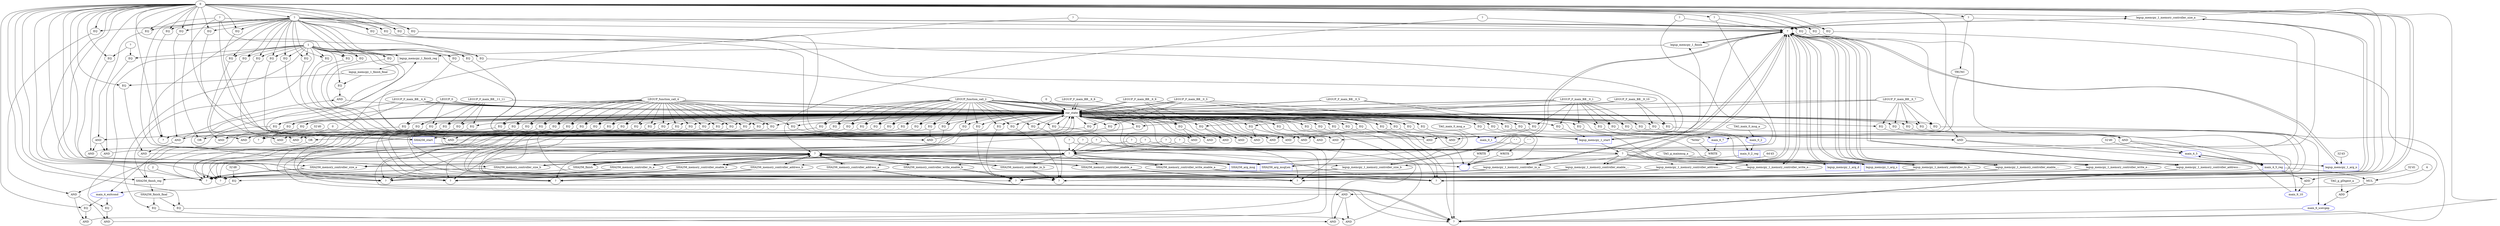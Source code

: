 //----------------------------------------------------------------------------//
// Generated by LegUp High-Level Synthesis Tool Version 4.0 (http://legup.org)
// Compiled: Sun Jul 26 12:56:54 2015
// University of Toronto
// For research and academic purposes only. Commercial use is prohibited.
// Please send bugs to: legup@eecg.toronto.edu
// Date: Thu Nov 19 11:17:59 2015
//----------------------------------------------------------------------------//

digraph {
Node0x4161960[label="?"];
Node0x438ec70[label="0"];
Node0x438ec70 -> Node0x4161960;
Node0x43a3ef0[label="EQ"];
Node0x43a3ef0 -> Node0x4161960;
Node0x43a41d0[label="EQ"];
Node0x43a41d0 -> Node0x4161960;
Node0x43a44a0[label="EQ"];
Node0x43a44a0 -> Node0x4161960;
Node0x4389990[label="?"];
Node0x438ec70 -> Node0x4389990;
Node0x438aea0[label="legup_memcpy_1_memory_controller_enable_..."];
Node0x438aea0 -> Node0x4389990;
Node0x438aea0 -> Node0x4389990;
Node0x438cec0[label="SHA256_memory_controller_enable_a"];
Node0x438cec0 -> Node0x4389990;
Node0x438cec0 -> Node0x4389990;
Node0x4391b80[label="1"];
Node0x4391b80 -> Node0x4389990;
Node0x43a49a0[label="EQ"];
Node0x43a49a0 -> Node0x4389990;
Node0x43a4c80[label="EQ"];
Node0x43a4c80 -> Node0x4389990;
Node0x43a4f40[label="EQ"];
Node0x43a4f40 -> Node0x4389990;
Node0x43a5240[label="EQ"];
Node0x43a5240 -> Node0x4389990;
Node0x43a5500[label="EQ"];
Node0x43a5500 -> Node0x4389990;
Node0x4389e90[label="?"];
Node0x438ec70 -> Node0x4389e90;
Node0x438b080[label="legup_memcpy_1_memory_controller_address..."];
Node0x438b080 -> Node0x4389e90;
Node0x438b080 -> Node0x4389e90;
Node0x438d0a0[label="SHA256_memory_controller_address_a"];
Node0x438d0a0 -> Node0x4389e90;
Node0x438d0a0 -> Node0x4389e90;
Node0x43a59b0[label="main_6_scevgep",color=blue];
Node0x43a59b0 -> Node0x4389e90;
Node0x43a6740[label="EQ"];
Node0x43a6740 -> Node0x4389e90;
Node0x43a6a00[label="EQ"];
Node0x43a6a00 -> Node0x4389e90;
Node0x43a6cc0[label="EQ"];
Node0x43a6cc0 -> Node0x4389e90;
Node0x43a6fc0[label="EQ"];
Node0x43a6fc0 -> Node0x4389e90;
Node0x43a7280[label="EQ"];
Node0x43a7280 -> Node0x4389e90;
Node0x4389f40[label="?"];
Node0x438ec70 -> Node0x4389f40;
Node0x438b200[label="legup_memcpy_1_memory_controller_write_e..."];
Node0x438b200 -> Node0x4389f40;
Node0x438b200 -> Node0x4389f40;
Node0x438bdb0[label="SHA256_memory_controller_write_enable_a"];
Node0x438bdb0 -> Node0x4389f40;
Node0x438bdb0 -> Node0x4389f40;
Node0x438ec70 -> Node0x4389f40;
Node0x43a7780[label="EQ"];
Node0x43a7780 -> Node0x4389f40;
Node0x43a7a60[label="EQ"];
Node0x43a7a60 -> Node0x4389f40;
Node0x43a7d20[label="EQ"];
Node0x43a7d20 -> Node0x4389f40;
Node0x43a8020[label="EQ"];
Node0x43a8020 -> Node0x4389f40;
Node0x43a82e0[label="EQ"];
Node0x43a82e0 -> Node0x4389f40;
Node0x438a4d0[label="?"];
Node0x438ec70 -> Node0x438a4d0;
Node0x438b3a0[label="legup_memcpy_1_memory_controller_in_a"];
Node0x438b3a0 -> Node0x438a4d0;
Node0x438b3a0 -> Node0x438a4d0;
Node0x438d460[label="SHA256_memory_controller_in_a"];
Node0x438d460 -> Node0x438a4d0;
Node0x438d460 -> Node0x438a4d0;
Node0x43a8790[label="EQ"];
Node0x43a8790 -> Node0x438a4d0;
Node0x43a8a70[label="EQ"];
Node0x43a8a70 -> Node0x438a4d0;
Node0x43a8d30[label="EQ"];
Node0x43a8d30 -> Node0x438a4d0;
Node0x43a8ff0[label="EQ"];
Node0x43a8ff0 -> Node0x438a4d0;
Node0x438a5b0[label="?"];
Node0x438ec70 -> Node0x438a5b0;
Node0x438b600[label="legup_memcpy_1_memory_controller_size_a"];
Node0x438b600 -> Node0x438a5b0;
Node0x438b600 -> Node0x438a5b0;
Node0x438d670[label="SHA256_memory_controller_size_a"];
Node0x438d670 -> Node0x438a5b0;
Node0x438d670 -> Node0x438a5b0;
Node0x43a94e0[label="2"];
Node0x43a94e0 -> Node0x438a5b0;
Node0x43a96e0[label="EQ"];
Node0x43a96e0 -> Node0x438a5b0;
Node0x43a99c0[label="EQ"];
Node0x43a99c0 -> Node0x438a5b0;
Node0x43a9c80[label="EQ"];
Node0x43a9c80 -> Node0x438a5b0;
Node0x43a9f80[label="EQ"];
Node0x43a9f80 -> Node0x438a5b0;
Node0x43aa240[label="EQ"];
Node0x43aa240 -> Node0x438a5b0;
Node0x438a6f0[label="?"];
Node0x438ec70 -> Node0x438a6f0;
Node0x438b870[label="legup_memcpy_1_memory_controller_enable_..."];
Node0x438b870 -> Node0x438a6f0;
Node0x438b870 -> Node0x438a6f0;
Node0x438d890[label="SHA256_memory_controller_enable_b"];
Node0x438d890 -> Node0x438a6f0;
Node0x438d890 -> Node0x438a6f0;
Node0x43aa790[label="EQ"];
Node0x43aa790 -> Node0x438a6f0;
Node0x43aaa70[label="EQ"];
Node0x43aaa70 -> Node0x438a6f0;
Node0x43aad30[label="EQ"];
Node0x43aad30 -> Node0x438a6f0;
Node0x43aaff0[label="EQ"];
Node0x43aaff0 -> Node0x438a6f0;
Node0x438a7c0[label="?"];
Node0x438ec70 -> Node0x438a7c0;
Node0x438ba30[label="legup_memcpy_1_memory_controller_address..."];
Node0x438ba30 -> Node0x438a7c0;
Node0x438ba30 -> Node0x438a7c0;
Node0x438da50[label="SHA256_memory_controller_address_b"];
Node0x438da50 -> Node0x438a7c0;
Node0x438da50 -> Node0x438a7c0;
Node0x43ab4e0[label="EQ"];
Node0x43ab4e0 -> Node0x438a7c0;
Node0x43ab7c0[label="EQ"];
Node0x43ab7c0 -> Node0x438a7c0;
Node0x43aba80[label="EQ"];
Node0x43aba80 -> Node0x438a7c0;
Node0x43abd40[label="EQ"];
Node0x43abd40 -> Node0x438a7c0;
Node0x438a890[label="?"];
Node0x438ec70 -> Node0x438a890;
Node0x438bbf0[label="legup_memcpy_1_memory_controller_write_e..."];
Node0x438bbf0 -> Node0x438a890;
Node0x438bbf0 -> Node0x438a890;
Node0x438dc10[label="SHA256_memory_controller_write_enable_b"];
Node0x438dc10 -> Node0x438a890;
Node0x438dc10 -> Node0x438a890;
Node0x43ac230[label="EQ"];
Node0x43ac230 -> Node0x438a890;
Node0x43ac510[label="EQ"];
Node0x43ac510 -> Node0x438a890;
Node0x43ac7d0[label="EQ"];
Node0x43ac7d0 -> Node0x438a890;
Node0x43aca90[label="EQ"];
Node0x43aca90 -> Node0x438a890;
Node0x438a560[label="?"];
Node0x438ec70 -> Node0x438a560;
Node0x438b5b0[label="legup_memcpy_1_memory_controller_in_b"];
Node0x438b5b0 -> Node0x438a560;
Node0x438b5b0 -> Node0x438a560;
Node0x438d620[label="SHA256_memory_controller_in_b"];
Node0x438d620 -> Node0x438a560;
Node0x438d620 -> Node0x438a560;
Node0x43acf80[label="EQ"];
Node0x43acf80 -> Node0x438a560;
Node0x43ad260[label="EQ"];
Node0x43ad260 -> Node0x438a560;
Node0x43ad520[label="EQ"];
Node0x43ad520 -> Node0x438a560;
Node0x43ad7e0[label="EQ"];
Node0x43ad7e0 -> Node0x438a560;
Node0x438aa70[label="?"];
Node0x438ec70 -> Node0x438aa70;
Node0x438bff0[label="legup_memcpy_1_memory_controller_size_b"];
Node0x438bff0 -> Node0x438aa70;
Node0x438bff0 -> Node0x438aa70;
Node0x438dfd0[label="SHA256_memory_controller_size_b"];
Node0x438dfd0 -> Node0x438aa70;
Node0x438dfd0 -> Node0x438aa70;
Node0x43adcd0[label="EQ"];
Node0x43adcd0 -> Node0x438aa70;
Node0x43adfb0[label="EQ"];
Node0x43adfb0 -> Node0x438aa70;
Node0x43ae270[label="EQ"];
Node0x43ae270 -> Node0x438aa70;
Node0x43ae530[label="EQ"];
Node0x43ae530 -> Node0x438aa70;
Node0x438ac10[label="?"];
Node0x43ae8e0[label="0"];
Node0x43ae8e0 -> Node0x438ac10;
Node0x43aeb00[label="32'd0"];
Node0x43aeb00 -> Node0x438ac10;
Node0x43aed20[label="EQ"];
Node0x43aed20 -> Node0x438ac10;
Node0x43aeff0[label="EQ"];
Node0x43aeff0 -> Node0x438ac10;
Node0x43b3bb0[label="",color=blue,color=blue,color=blue];
Node0x43b3cb0[label="WRITE"];
Node0x43b3cb0 -> Node0x43b3bb0;
Node0x43b40f0[label="WRITE"];
Node0x43b40f0 -> Node0x43b3bb0;
Node0x43b4580[label="WRITE"];
Node0x43b4580 -> Node0x43b3bb0;
Node0x43b4990[label="EQ"];
Node0x43b4990 -> Node0x43b3bb0;
Node0x43b4c70[label="EQ"];
Node0x43b4c70 -> Node0x43b3bb0;
Node0x43b4f50[label="EQ"];
Node0x43b4f50 -> Node0x43b3bb0;
Node0x4389900[label="?"];
Node0x4389900 -> Node0x43a3ef0;
Node0x438ec70 -> Node0x43a3ef0;
Node0x438f560[label="cur_state",shape=box];
Node0x438f560 -> Node0x43a41d0;
Node0x438f6a0[label="LEGUP_0"];
Node0x438f6a0 -> Node0x43a41d0;
Node0x438f560 -> Node0x43a44a0;
Node0x43904d0[label="LEGUP_F_main_BB__11_11"];
Node0x43904d0 -> Node0x43a44a0;
Node0x438ace0[label="?"];
Node0x438ace0 -> Node0x438aea0;
Node0x41120b0[label="?"];
Node0x41120b0 -> Node0x438aea0;
Node0x438cd70[label="?"];
Node0x438cd70 -> Node0x438cec0;
Node0x43b8af0[label="?"];
Node0x43b8af0 -> Node0x438cec0;
Node0x438f560 -> Node0x43a49a0;
Node0x438f960[label="LEGUP_function_call_2"];
Node0x438f960 -> Node0x43a49a0;
Node0x438f560 -> Node0x43a4c80;
Node0x438f960 -> Node0x43a4c80;
Node0x438f560 -> Node0x43a4f40;
Node0x438fa50[label="LEGUP_function_call_4"];
Node0x438fa50 -> Node0x43a4f40;
Node0x438f560 -> Node0x43a5240;
Node0x438fa50 -> Node0x43a5240;
Node0x438f560 -> Node0x43a5500;
Node0x4390760[label="LEGUP_F_main_BB__6_7"];
Node0x4390760 -> Node0x43a5500;
Node0x438ace0 -> Node0x438b080;
Node0x41120b0 -> Node0x438b080;
Node0x438cd70 -> Node0x438d0a0;
Node0x43b8af0 -> Node0x438d0a0;
Node0x43a5bb0[label="ADD"];
Node0x43a5bb0 -> Node0x43a59b0;
Node0x43a6480[label="EQ"];
Node0x43a6480 -> Node0x43a59b0;
Node0x438f560 -> Node0x43a6740;
Node0x438f960 -> Node0x43a6740;
Node0x438f560 -> Node0x43a6a00;
Node0x438f960 -> Node0x43a6a00;
Node0x438f560 -> Node0x43a6cc0;
Node0x438fa50 -> Node0x43a6cc0;
Node0x438f560 -> Node0x43a6fc0;
Node0x438fa50 -> Node0x43a6fc0;
Node0x438f560 -> Node0x43a7280;
Node0x4390760 -> Node0x43a7280;
Node0x438ace0 -> Node0x438b200;
Node0x41120b0 -> Node0x438b200;
Node0x438cd70 -> Node0x438bdb0;
Node0x43b8af0 -> Node0x438bdb0;
Node0x438f560 -> Node0x43a7780;
Node0x438f960 -> Node0x43a7780;
Node0x438f560 -> Node0x43a7a60;
Node0x438f960 -> Node0x43a7a60;
Node0x438f560 -> Node0x43a7d20;
Node0x438fa50 -> Node0x43a7d20;
Node0x438f560 -> Node0x43a8020;
Node0x438fa50 -> Node0x43a8020;
Node0x438f560 -> Node0x43a82e0;
Node0x4390760 -> Node0x43a82e0;
Node0x438ace0 -> Node0x438b3a0;
Node0x41120b0 -> Node0x438b3a0;
Node0x438cd70 -> Node0x438d460;
Node0x43b8af0 -> Node0x438d460;
Node0x438f560 -> Node0x43a8790;
Node0x438f960 -> Node0x43a8790;
Node0x438f560 -> Node0x43a8a70;
Node0x438f960 -> Node0x43a8a70;
Node0x438f560 -> Node0x43a8d30;
Node0x438fa50 -> Node0x43a8d30;
Node0x438f560 -> Node0x43a8ff0;
Node0x438fa50 -> Node0x43a8ff0;
Node0x438ace0 -> Node0x438b600;
Node0x438ec70 -> Node0x438b600;
Node0x41120b0 -> Node0x438b600;
Node0x438cd70 -> Node0x438d670;
Node0x438ec70 -> Node0x438d670;
Node0x43b8af0 -> Node0x438d670;
Node0x438f560 -> Node0x43a96e0;
Node0x438f960 -> Node0x43a96e0;
Node0x438f560 -> Node0x43a99c0;
Node0x438f960 -> Node0x43a99c0;
Node0x438f560 -> Node0x43a9c80;
Node0x438fa50 -> Node0x43a9c80;
Node0x438f560 -> Node0x43a9f80;
Node0x438fa50 -> Node0x43a9f80;
Node0x438f560 -> Node0x43aa240;
Node0x4390760 -> Node0x43aa240;
Node0x438ace0 -> Node0x438b870;
Node0x41120b0 -> Node0x438b870;
Node0x438cd70 -> Node0x438d890;
Node0x43b8af0 -> Node0x438d890;
Node0x438f560 -> Node0x43aa790;
Node0x438f960 -> Node0x43aa790;
Node0x438f560 -> Node0x43aaa70;
Node0x438f960 -> Node0x43aaa70;
Node0x438f560 -> Node0x43aad30;
Node0x438fa50 -> Node0x43aad30;
Node0x438f560 -> Node0x43aaff0;
Node0x438fa50 -> Node0x43aaff0;
Node0x438ace0 -> Node0x438ba30;
Node0x41120b0 -> Node0x438ba30;
Node0x438cd70 -> Node0x438da50;
Node0x43b8af0 -> Node0x438da50;
Node0x438f560 -> Node0x43ab4e0;
Node0x438f960 -> Node0x43ab4e0;
Node0x438f560 -> Node0x43ab7c0;
Node0x438f960 -> Node0x43ab7c0;
Node0x438f560 -> Node0x43aba80;
Node0x438fa50 -> Node0x43aba80;
Node0x438f560 -> Node0x43abd40;
Node0x438fa50 -> Node0x43abd40;
Node0x438ace0 -> Node0x438bbf0;
Node0x41120b0 -> Node0x438bbf0;
Node0x438cd70 -> Node0x438dc10;
Node0x43b8af0 -> Node0x438dc10;
Node0x438f560 -> Node0x43ac230;
Node0x438f960 -> Node0x43ac230;
Node0x438f560 -> Node0x43ac510;
Node0x438f960 -> Node0x43ac510;
Node0x438f560 -> Node0x43ac7d0;
Node0x438fa50 -> Node0x43ac7d0;
Node0x438f560 -> Node0x43aca90;
Node0x438fa50 -> Node0x43aca90;
Node0x438ace0 -> Node0x438b5b0;
Node0x41120b0 -> Node0x438b5b0;
Node0x438cd70 -> Node0x438d620;
Node0x43b8af0 -> Node0x438d620;
Node0x438f560 -> Node0x43acf80;
Node0x438f960 -> Node0x43acf80;
Node0x438f560 -> Node0x43ad260;
Node0x438f960 -> Node0x43ad260;
Node0x438f560 -> Node0x43ad520;
Node0x438fa50 -> Node0x43ad520;
Node0x438f560 -> Node0x43ad7e0;
Node0x438fa50 -> Node0x43ad7e0;
Node0x438ace0 -> Node0x438bff0;
Node0x438ec70 -> Node0x438bff0;
Node0x41120b0 -> Node0x438bff0;
Node0x438cd70 -> Node0x438dfd0;
Node0x438ec70 -> Node0x438dfd0;
Node0x43b8af0 -> Node0x438dfd0;
Node0x438f560 -> Node0x43adcd0;
Node0x438f960 -> Node0x43adcd0;
Node0x438f560 -> Node0x43adfb0;
Node0x438f960 -> Node0x43adfb0;
Node0x438f560 -> Node0x43ae270;
Node0x438fa50 -> Node0x43ae270;
Node0x438f560 -> Node0x43ae530;
Node0x438fa50 -> Node0x43ae530;
Node0x438f560 -> Node0x43aed20;
Node0x438f6a0 -> Node0x43aed20;
Node0x438f560 -> Node0x43aeff0;
Node0x43904d0 -> Node0x43aeff0;
Node0x43b3ed0[label="\" \""];
Node0x43b3ed0 -> Node0x43b3cb0;
Node0x43b4310[label="\"%04x\""];
Node0x43b4310 -> Node0x43b40f0;
Node0x43b0000[label="main_6_7",color=blue];
Node0x43b0000 -> Node0x43b40f0;
Node0x43b4790[label="\" \""];
Node0x43b4790 -> Node0x43b4580;
Node0x438f560 -> Node0x43b4990;
Node0x438ffe0[label="LEGUP_F_main_BB__0_5"];
Node0x438ffe0 -> Node0x43b4990;
Node0x438f560 -> Node0x43b4c70;
Node0x4390c00[label="LEGUP_F_main_BB__6_9"];
Node0x4390c00 -> Node0x43b4c70;
Node0x438f560 -> Node0x43b4f50;
Node0x43904d0 -> Node0x43b4f50;
Node0x438ec70 -> Node0x4389900;
Node0x438f6a0 -> Node0x438f560;
Node0x438f800[label="LEGUP_F_main_BB__0_1"];
Node0x438f800 -> Node0x438f560;
Node0x438f6a0 -> Node0x438f560;
Node0x438f800 -> Node0x438f560;
Node0x438f960 -> Node0x438f560;
Node0x438f960 -> Node0x438f560;
Node0x438fb10[label="LEGUP_F_main_BB__0_3"];
Node0x438fb10 -> Node0x438f560;
Node0x438f960 -> Node0x438f560;
Node0x438fb10 -> Node0x438f560;
Node0x438fa50 -> Node0x438f560;
Node0x438fa50 -> Node0x438f560;
Node0x438ffe0 -> Node0x438f560;
Node0x438fa50 -> Node0x438f560;
Node0x438ffe0 -> Node0x438f560;
Node0x4390280[label="LEGUP_F_main_BB__4_6"];
Node0x4390280 -> Node0x438f560;
Node0x4390280 -> Node0x438f560;
Node0x43904d0 -> Node0x438f560;
Node0x4390760 -> Node0x438f560;
Node0x4390760 -> Node0x438f560;
Node0x43909b0[label="LEGUP_F_main_BB__6_8"];
Node0x43909b0 -> Node0x438f560;
Node0x43909b0 -> Node0x438f560;
Node0x4390c00 -> Node0x438f560;
Node0x4390c00 -> Node0x438f560;
Node0x4390e50[label="LEGUP_F_main_BB__9_10"];
Node0x4390e50 -> Node0x438f560;
Node0x4390e50 -> Node0x438f560;
Node0x4390280 -> Node0x438f560;
Node0x43904d0 -> Node0x438f560;
Node0x438f6a0 -> Node0x438f560;
Node0x4391190[label="0"];
Node0x4391190 -> Node0x438f560;
Node0x4391390[label="AND"];
Node0x4391390 -> Node0x438f560;
Node0x4391da0[label="AND"];
Node0x4391da0 -> Node0x438f560;
Node0x4392860[label="AND"];
Node0x4392860 -> Node0x438f560;
Node0x4392d90[label="AND"];
Node0x4392d90 -> Node0x438f560;
Node0x4393630[label="AND"];
Node0x4393630 -> Node0x438f560;
Node0x4393b60[label="AND"];
Node0x4393b60 -> Node0x438f560;
Node0x4394300[label="AND"];
Node0x4394300 -> Node0x438f560;
Node0x4395760[label="AND"];
Node0x4395760 -> Node0x438f560;
Node0x4395c90[label="AND"];
Node0x4395c90 -> Node0x438f560;
Node0x43963e0[label="AND"];
Node0x43963e0 -> Node0x438f560;
Node0x4396910[label="AND"];
Node0x4396910 -> Node0x438f560;
Node0x43970b0[label="AND"];
Node0x43970b0 -> Node0x438f560;
Node0x4398590[label="AND"];
Node0x4398590 -> Node0x438f560;
Node0x4398ac0[label="AND"];
Node0x4398ac0 -> Node0x438f560;
Node0x4399260[label="AND"];
Node0x4399260 -> Node0x438f560;
Node0x4399790[label="AND"];
Node0x4399790 -> Node0x438f560;
Node0x4399f30[label="AND"];
Node0x4399f30 -> Node0x438f560;
Node0x439ca80[label="AND"];
Node0x439ca80 -> Node0x438f560;
Node0x439cfb0[label="AND"];
Node0x439cfb0 -> Node0x438f560;
Node0x439d750[label="AND"];
Node0x439d750 -> Node0x438f560;
Node0x439dc80[label="AND"];
Node0x439dc80 -> Node0x438f560;
Node0x439e420[label="AND"];
Node0x439e420 -> Node0x438f560;
Node0x439e950[label="AND"];
Node0x439e950 -> Node0x438f560;
Node0x439f0f0[label="AND"];
Node0x439f0f0 -> Node0x438f560;
Node0x439f620[label="AND"];
Node0x439f620 -> Node0x438f560;
Node0x439bcd0[label="AND"];
Node0x439bcd0 -> Node0x438f560;
Node0x439fb80[label="AND"];
Node0x439fb80 -> Node0x438f560;
Node0x43a0340[label="AND"];
Node0x43a0340 -> Node0x438f560;
Node0x43a0870[label="EQ"];
Node0x43a0870 -> Node0x438f560;
Node0x4389900 -> Node0x438ace0;
Node0x438a640[label="?"];
Node0x438a640 -> Node0x438ace0;
Node0x438ab40[label="?"];
Node0x438ab40 -> Node0x438ace0;
Node0x4387150[label="?"];
Node0x4387150 -> Node0x438ace0;
Node0x43873b0[label="?"];
Node0x43873b0 -> Node0x438ace0;
Node0x4160130[label="?"];
Node0x4160130 -> Node0x438ace0;
Node0x4160610[label="?"];
Node0x4160610 -> Node0x438ace0;
Node0x438c530[label="legup_memcpy_1_start",shape=box,color=blue];
Node0x438c530 -> Node0x438ace0;
Node0x438aea0 -> Node0x438ace0;
Node0x438b080 -> Node0x438ace0;
Node0x438b200 -> Node0x438ace0;
Node0x438b3a0 -> Node0x438ace0;
Node0x438b600 -> Node0x438ace0;
Node0x438b870 -> Node0x438ace0;
Node0x438ba30 -> Node0x438ace0;
Node0x438bbf0 -> Node0x438ace0;
Node0x438b5b0 -> Node0x438ace0;
Node0x438bff0 -> Node0x438ace0;
Node0x438c6d0[label="legup_memcpy_1_finish"];
Node0x438c6d0 -> Node0x438ace0;
Node0x438c890[label="legup_memcpy_1_arg_d",shape=box,color=blue];
Node0x438c890 -> Node0x438ace0;
Node0x438ca50[label="legup_memcpy_1_arg_s",shape=box,color=blue];
Node0x438ca50 -> Node0x438ace0;
Node0x438cc10[label="legup_memcpy_1_arg_n",shape=box,color=blue];
Node0x438cc10 -> Node0x438ace0;
Node0x410a830[label="?"];
Node0x410a830 -> Node0x41120b0;
Node0x410edc0[label="?"];
Node0x410edc0 -> Node0x41120b0;
Node0x4111ef0[label="?"];
Node0x4111ef0 -> Node0x41120b0;
Node0x4109180[label="?"];
Node0x4109180 -> Node0x41120b0;
Node0x4161480[label="?"];
Node0x4161480 -> Node0x41120b0;
Node0x41091d0[label="?"];
Node0x41091d0 -> Node0x41120b0;
Node0x410a310[label="?"];
Node0x410a310 -> Node0x41120b0;
Node0x438c530 -> Node0x41120b0;
Node0x4389900 -> Node0x438cd70;
Node0x438a640 -> Node0x438cd70;
Node0x438ab40 -> Node0x438cd70;
Node0x4387150 -> Node0x438cd70;
Node0x43873b0 -> Node0x438cd70;
Node0x4160130 -> Node0x438cd70;
Node0x4160610 -> Node0x438cd70;
Node0x438e380[label="SHA256_start",shape=box,color=blue];
Node0x438e380 -> Node0x438cd70;
Node0x438cec0 -> Node0x438cd70;
Node0x438d0a0 -> Node0x438cd70;
Node0x438bdb0 -> Node0x438cd70;
Node0x438d460 -> Node0x438cd70;
Node0x438d670 -> Node0x438cd70;
Node0x438d890 -> Node0x438cd70;
Node0x438da50 -> Node0x438cd70;
Node0x438dc10 -> Node0x438cd70;
Node0x438d620 -> Node0x438cd70;
Node0x438dfd0 -> Node0x438cd70;
Node0x438e520[label="SHA256_finish"];
Node0x438e520 -> Node0x438cd70;
Node0x438e6e0[label="SHA256_arg_msg",shape=box,color=blue];
Node0x438e6e0 -> Node0x438cd70;
Node0x438e8a0[label="SHA256_arg_msgLen",shape=box,color=blue];
Node0x438e8a0 -> Node0x438cd70;
Node0x410a830 -> Node0x43b8af0;
Node0x410edc0 -> Node0x43b8af0;
Node0x4111ef0 -> Node0x43b8af0;
Node0x4109180 -> Node0x43b8af0;
Node0x4161480 -> Node0x43b8af0;
Node0x41091d0 -> Node0x43b8af0;
Node0x410a310 -> Node0x43b8af0;
Node0x438e380 -> Node0x43b8af0;
Node0x43a5dd0[label="`TAG_g_gDigest_a"];
Node0x43a5dd0 -> Node0x43a5bb0;
Node0x43a5ff0[label="MUL"];
Node0x43a5ff0 -> Node0x43a5bb0;
Node0x438f560 -> Node0x43a6480;
Node0x4390760 -> Node0x43a6480;
Node0x43b00e0[label="TRUNC"];
Node0x43b00e0 -> Node0x43b0000;
Node0x43b0370[label="EQ"];
Node0x43b0370 -> Node0x43b0000;
Node0x4391590[label="EQ"];
Node0x4391590 -> Node0x4391390;
Node0x4391890[label="EQ"];
Node0x4391890 -> Node0x4391390;
Node0x4391f80[label="AND"];
Node0x4391f80 -> Node0x4391da0;
Node0x43924f0[label="EQ"];
Node0x43924f0 -> Node0x4391da0;
Node0x4391f80 -> Node0x4392860;
Node0x4392ab0[label="EQ"];
Node0x4392ab0 -> Node0x4392860;
Node0x43930a0[label="EQ"];
Node0x43930a0 -> Node0x4392d90;
Node0x4393370[label="EQ"];
Node0x4393370 -> Node0x4392d90;
Node0x43930a0 -> Node0x4393630;
Node0x4393880[label="EQ"];
Node0x4393880 -> Node0x4393630;
Node0x4393d40[label="EQ"];
Node0x4393d40 -> Node0x4393b60;
Node0x4394040[label="EQ"];
Node0x4394040 -> Node0x4393b60;
Node0x43944e0[label="AND"];
Node0x43944e0 -> Node0x4394300;
Node0x4394a50[label="EQ"];
Node0x4394a50 -> Node0x4394300;
Node0x43944e0 -> Node0x4395760;
Node0x43959b0[label="EQ"];
Node0x43959b0 -> Node0x4395760;
Node0x4395e70[label="EQ"];
Node0x4395e70 -> Node0x4395c90;
Node0x4396120[label="EQ"];
Node0x4396120 -> Node0x4395c90;
Node0x4395e70 -> Node0x43963e0;
Node0x4396630[label="EQ"];
Node0x4396630 -> Node0x43963e0;
Node0x4396af0[label="EQ"];
Node0x4396af0 -> Node0x4396910;
Node0x4396df0[label="EQ"];
Node0x4396df0 -> Node0x4396910;
Node0x4397290[label="AND"];
Node0x4397290 -> Node0x43970b0;
Node0x4397800[label="EQ"];
Node0x4397800 -> Node0x43970b0;
Node0x4397290 -> Node0x4398590;
Node0x43987e0[label="EQ"];
Node0x43987e0 -> Node0x4398590;
Node0x4398ca0[label="EQ"];
Node0x4398ca0 -> Node0x4398ac0;
Node0x4398fa0[label="EQ"];
Node0x4398fa0 -> Node0x4398ac0;
Node0x4398ca0 -> Node0x4399260;
Node0x43994b0[label="EQ"];
Node0x43994b0 -> Node0x4399260;
Node0x4399970[label="EQ"];
Node0x4399970 -> Node0x4399790;
Node0x4399c70[label="EQ"];
Node0x4399c70 -> Node0x4399790;
Node0x439a110[label="AND"];
Node0x439a110 -> Node0x4399f30;
Node0x439a680[label="EQ"];
Node0x439a680 -> Node0x4399f30;
Node0x439a110 -> Node0x439ca80;
Node0x439ccd0[label="EQ"];
Node0x439ccd0 -> Node0x439ca80;
Node0x439d190[label="EQ"];
Node0x439d190 -> Node0x439cfb0;
Node0x439d490[label="EQ"];
Node0x439d490 -> Node0x439cfb0;
Node0x439d190 -> Node0x439d750;
Node0x439d9a0[label="EQ"];
Node0x439d9a0 -> Node0x439d750;
Node0x439de60[label="EQ"];
Node0x439de60 -> Node0x439dc80;
Node0x439e160[label="EQ"];
Node0x439e160 -> Node0x439dc80;
Node0x439de60 -> Node0x439e420;
Node0x439e670[label="EQ"];
Node0x439e670 -> Node0x439e420;
Node0x439eb30[label="EQ"];
Node0x439eb30 -> Node0x439e950;
Node0x439ee30[label="EQ"];
Node0x439ee30 -> Node0x439e950;
Node0x439eb30 -> Node0x439f0f0;
Node0x439f340[label="EQ"];
Node0x439f340 -> Node0x439f0f0;
Node0x439beb0[label="EQ"];
Node0x439beb0 -> Node0x439f620;
Node0x439f870[label="EQ"];
Node0x439f870 -> Node0x439f620;
Node0x439beb0 -> Node0x439bcd0;
Node0x439c1b0[label="EQ"];
Node0x439c1b0 -> Node0x439bcd0;
Node0x439fd80[label="EQ"];
Node0x439fd80 -> Node0x439fb80;
Node0x43a0080[label="EQ"];
Node0x43a0080 -> Node0x439fb80;
Node0x439fd80 -> Node0x43a0340;
Node0x43a0590[label="EQ"];
Node0x43a0590 -> Node0x43a0340;
Node0x4160610 -> Node0x43a0870;
Node0x4391b80 -> Node0x43a0870;
Node0x438ec70 -> Node0x438a640;
Node0x438ec70 -> Node0x438ab40;
Node0x4391b80 -> Node0x438c530;
Node0x438ec70 -> Node0x438c530;
Node0x43b1080[label="EQ"];
Node0x43b1080 -> Node0x438c530;
Node0x43b1350[label="EQ"];
Node0x43b1350 -> Node0x438c530;
Node0x438ace0 -> Node0x438c6d0;
Node0x41120b0 -> Node0x438c6d0;
Node0x438ace0 -> Node0x438c890;
Node0x438f160[label="main_0_1",color=blue];
Node0x438f160 -> Node0x438c890;
Node0x43a0b80[label="EQ"];
Node0x43a0b80 -> Node0x438c890;
Node0x41120b0 -> Node0x438c890;
Node0x438ace0 -> Node0x438ca50;
Node0x43a0f60[label="`TAG_g_mainmsg_a"];
Node0x43a0f60 -> Node0x438ca50;
Node0x43a1180[label="EQ"];
Node0x43a1180 -> Node0x438ca50;
Node0x41120b0 -> Node0x438ca50;
Node0x438ace0 -> Node0x438cc10;
Node0x43a1560[label="32'd3"];
Node0x43a1560 -> Node0x438cc10;
Node0x43a1780[label="EQ"];
Node0x43a1780 -> Node0x438cc10;
Node0x41120b0 -> Node0x438cc10;
Node0x4391b80 -> Node0x438e380;
Node0x438ec70 -> Node0x438e380;
Node0x43b2bb0[label="EQ"];
Node0x43b2bb0 -> Node0x438e380;
Node0x43b2e80[label="EQ"];
Node0x43b2e80 -> Node0x438e380;
Node0x438cd70 -> Node0x438e520;
Node0x43b8af0 -> Node0x438e520;
Node0x438cd70 -> Node0x438e6e0;
Node0x43a2930[label="main_0_2_reg",shape=box,color=blue];
Node0x43a2930 -> Node0x438e6e0;
Node0x43a3510[label="EQ"];
Node0x43a3510 -> Node0x438e6e0;
Node0x43b8af0 -> Node0x438e6e0;
Node0x438cd70 -> Node0x438e8a0;
Node0x43a38f0[label="64'd3"];
Node0x43a38f0 -> Node0x438e8a0;
Node0x43a3b10[label="EQ"];
Node0x43a3b10 -> Node0x438e8a0;
Node0x43b8af0 -> Node0x438e8a0;
Node0x43a6210[label="4"];
Node0x43a6210 -> Node0x43a5ff0;
Node0x439aca0[label="main_4_5_reg",shape=box,color=blue,color=blue];
Node0x439aca0 -> Node0x43a5ff0;
Node0x438a640 -> Node0x43b00e0;
Node0x438f560 -> Node0x43b0370;
Node0x4390c00 -> Node0x43b0370;
Node0x438f560 -> Node0x4391590;
Node0x438f6a0 -> Node0x4391590;
Node0x4389900 -> Node0x4391890;
Node0x4391b80 -> Node0x4391890;
Node0x4391590 -> Node0x4391f80;
Node0x4392210[label="EQ"];
Node0x4392210 -> Node0x4391f80;
Node0x4160f30[label="?"];
Node0x4160f30 -> Node0x43924f0;
Node0x4391b80 -> Node0x43924f0;
Node0x4160f30 -> Node0x4392ab0;
Node0x438ec70 -> Node0x4392ab0;
Node0x438f560 -> Node0x43930a0;
Node0x438f800 -> Node0x43930a0;
Node0x4389900 -> Node0x4393370;
Node0x4391b80 -> Node0x4393370;
Node0x4389900 -> Node0x4393880;
Node0x438ec70 -> Node0x4393880;
Node0x438f560 -> Node0x4393d40;
Node0x438f960 -> Node0x4393d40;
Node0x4389900 -> Node0x4394040;
Node0x4391b80 -> Node0x4394040;
Node0x4393d40 -> Node0x43944e0;
Node0x4394770[label="EQ"];
Node0x4394770 -> Node0x43944e0;
Node0x4394c50[label="legup_memcpy_1_finish_final"];
Node0x4394c50 -> Node0x4394a50;
Node0x4391b80 -> Node0x4394a50;
Node0x4394c50 -> Node0x43959b0;
Node0x438ec70 -> Node0x43959b0;
Node0x438f560 -> Node0x4395e70;
Node0x438fb10 -> Node0x4395e70;
Node0x4389900 -> Node0x4396120;
Node0x4391b80 -> Node0x4396120;
Node0x4389900 -> Node0x4396630;
Node0x438ec70 -> Node0x4396630;
Node0x438f560 -> Node0x4396af0;
Node0x438fa50 -> Node0x4396af0;
Node0x4389900 -> Node0x4396df0;
Node0x4391b80 -> Node0x4396df0;
Node0x4396af0 -> Node0x4397290;
Node0x4397520[label="EQ"];
Node0x4397520 -> Node0x4397290;
Node0x4397a00[label="SHA256_finish_final"];
Node0x4397a00 -> Node0x4397800;
Node0x4391b80 -> Node0x4397800;
Node0x4397a00 -> Node0x43987e0;
Node0x438ec70 -> Node0x43987e0;
Node0x438f560 -> Node0x4398ca0;
Node0x438ffe0 -> Node0x4398ca0;
Node0x4389900 -> Node0x4398fa0;
Node0x4391b80 -> Node0x4398fa0;
Node0x4389900 -> Node0x43994b0;
Node0x438ec70 -> Node0x43994b0;
Node0x438f560 -> Node0x4399970;
Node0x4390280 -> Node0x4399970;
Node0x4389900 -> Node0x4399c70;
Node0x4391b80 -> Node0x4399c70;
Node0x4399970 -> Node0x439a110;
Node0x439a3a0[label="EQ"];
Node0x439a3a0 -> Node0x439a110;
Node0x439a880[label="main_4_exitcond",color=blue];
Node0x439a880 -> Node0x439a680;
Node0x4391b80 -> Node0x439a680;
Node0x439a880 -> Node0x439ccd0;
Node0x438ec70 -> Node0x439ccd0;
Node0x438f560 -> Node0x439d190;
Node0x4390760 -> Node0x439d190;
Node0x4389900 -> Node0x439d490;
Node0x4391b80 -> Node0x439d490;
Node0x4389900 -> Node0x439d9a0;
Node0x438ec70 -> Node0x439d9a0;
Node0x438f560 -> Node0x439de60;
Node0x43909b0 -> Node0x439de60;
Node0x4389900 -> Node0x439e160;
Node0x4391b80 -> Node0x439e160;
Node0x4389900 -> Node0x439e670;
Node0x438ec70 -> Node0x439e670;
Node0x438f560 -> Node0x439eb30;
Node0x4390c00 -> Node0x439eb30;
Node0x4389900 -> Node0x439ee30;
Node0x4391b80 -> Node0x439ee30;
Node0x4389900 -> Node0x439f340;
Node0x438ec70 -> Node0x439f340;
Node0x438f560 -> Node0x439beb0;
Node0x4390e50 -> Node0x439beb0;
Node0x4389900 -> Node0x439f870;
Node0x4391b80 -> Node0x439f870;
Node0x4389900 -> Node0x439c1b0;
Node0x438ec70 -> Node0x439c1b0;
Node0x438f560 -> Node0x439fd80;
Node0x43904d0 -> Node0x439fd80;
Node0x4389900 -> Node0x43a0080;
Node0x4391b80 -> Node0x43a0080;
Node0x4389900 -> Node0x43a0590;
Node0x438ec70 -> Node0x43a0590;
Node0x438f560 -> Node0x43b1080;
Node0x438f800 -> Node0x43b1080;
Node0x438f560 -> Node0x43b1350;
Node0x438f960 -> Node0x43b1350;
Node0x438f2c0[label="`TAG_main_0_msg_a"];
Node0x438f2c0 -> Node0x438f160;
Node0x438f400[label="EQ"];
Node0x438f400 -> Node0x438f160;
Node0x438f560 -> Node0x43a0b80;
Node0x438f800 -> Node0x43a0b80;
Node0x438f560 -> Node0x43a1180;
Node0x438f800 -> Node0x43a1180;
Node0x438f560 -> Node0x43a1780;
Node0x438f800 -> Node0x43a1780;
Node0x438f560 -> Node0x43b2bb0;
Node0x438fb10 -> Node0x43b2bb0;
Node0x438f560 -> Node0x43b2e80;
Node0x438fa50 -> Node0x43b2e80;
Node0x43a2b50[label="main_0_2",color=blue];
Node0x43a2b50 -> Node0x43a2930;
Node0x43a3250[label="EQ"];
Node0x43a3250 -> Node0x43a2930;
Node0x438f560 -> Node0x43a3510;
Node0x438fb10 -> Node0x43a3510;
Node0x438f560 -> Node0x43a3b10;
Node0x438fb10 -> Node0x43a3b10;
Node0x439aec0[label="main_4_5",color=blue,color=blue];
Node0x439aec0 -> Node0x439aca0;
Node0x439aec0 -> Node0x439aca0;
Node0x4399260 -> Node0x439aca0;
Node0x439bcd0 -> Node0x439aca0;
Node0x4389900 -> Node0x4392210;
Node0x438ec70 -> Node0x4392210;
Node0x4389900 -> Node0x4394770;
Node0x438ec70 -> Node0x4394770;
Node0x4394e50[label="legup_memcpy_1_finish_reg",shape=box];
Node0x4394e50 -> Node0x4394c50;
Node0x4389900 -> Node0x4397520;
Node0x438ec70 -> Node0x4397520;
Node0x4397c00[label="SHA256_finish_reg",shape=box];
Node0x4397c00 -> Node0x4397a00;
Node0x4389900 -> Node0x439a3a0;
Node0x438ec70 -> Node0x439a3a0;
Node0x439aa80[label="EQ"];
Node0x439aa80 -> Node0x439a880;
Node0x439c770[label="EQ"];
Node0x439c770 -> Node0x439a880;
Node0x438f560 -> Node0x438f400;
Node0x438f800 -> Node0x438f400;
Node0x43a2d50[label="`TAG_main_0_msg_a"];
Node0x43a2d50 -> Node0x43a2b50;
Node0x43a2f70[label="EQ"];
Node0x43a2f70 -> Node0x43a2b50;
Node0x438f560 -> Node0x43a3250;
Node0x438f800 -> Node0x43a3250;
Node0x439b0e0[label="32'd0"];
Node0x439b0e0 -> Node0x439aec0;
Node0x439b300[label="main_9_10",color=blue];
Node0x439b300 -> Node0x439aec0;
Node0x4399260 -> Node0x439aec0;
Node0x439bcd0 -> Node0x439aec0;
Node0x438ec70 -> Node0x4394e50;
Node0x4391b80 -> Node0x4394e50;
Node0x4395150[label="OR"];
Node0x4395150 -> Node0x4394e50;
Node0x438c6d0 -> Node0x4394e50;
Node0x438ec70 -> Node0x4397c00;
Node0x4391b80 -> Node0x4397c00;
Node0x4397f00[label="OR"];
Node0x4397f00 -> Node0x4397c00;
Node0x438e520 -> Node0x4397c00;
Node0x439aca0 -> Node0x439aa80;
Node0x439c550[label="32'd8"];
Node0x439c550 -> Node0x439aa80;
Node0x438f560 -> Node0x439c770;
Node0x4390280 -> Node0x439c770;
Node0x438f560 -> Node0x43a2f70;
Node0x438f800 -> Node0x43a2f70;
Node0x439b520[label="ADD"];
Node0x439b520 -> Node0x439b300;
Node0x439b9b0[label="EQ"];
Node0x439b9b0 -> Node0x439b300;
Node0x4160610 -> Node0x4395150;
Node0x43953e0[label="EQ"];
Node0x43953e0 -> Node0x4395150;
Node0x4160610 -> Node0x4397f00;
Node0x4398160[label="EQ"];
Node0x4398160 -> Node0x4397f00;
Node0x439aca0 -> Node0x439b520;
Node0x439b790[label="32'd1"];
Node0x439b790 -> Node0x439b520;
Node0x438f560 -> Node0x439b9b0;
Node0x4390e50 -> Node0x439b9b0;
Node0x438f560 -> Node0x43953e0;
Node0x438f800 -> Node0x43953e0;
Node0x438f560 -> Node0x4398160;
Node0x438fb10 -> Node0x4398160;
}
